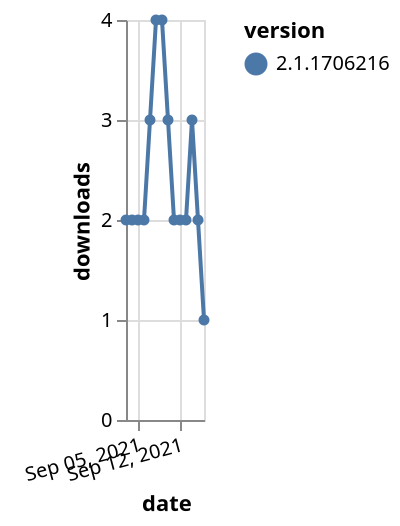 {"$schema": "https://vega.github.io/schema/vega-lite/v5.json", "description": "A simple bar chart with embedded data.", "data": {"values": [{"date": "2021-09-03", "total": 2691, "delta": 2, "version": "2.1.1706216"}, {"date": "2021-09-04", "total": 2693, "delta": 2, "version": "2.1.1706216"}, {"date": "2021-09-05", "total": 2695, "delta": 2, "version": "2.1.1706216"}, {"date": "2021-09-06", "total": 2697, "delta": 2, "version": "2.1.1706216"}, {"date": "2021-09-07", "total": 2700, "delta": 3, "version": "2.1.1706216"}, {"date": "2021-09-08", "total": 2704, "delta": 4, "version": "2.1.1706216"}, {"date": "2021-09-09", "total": 2708, "delta": 4, "version": "2.1.1706216"}, {"date": "2021-09-10", "total": 2711, "delta": 3, "version": "2.1.1706216"}, {"date": "2021-09-11", "total": 2713, "delta": 2, "version": "2.1.1706216"}, {"date": "2021-09-12", "total": 2715, "delta": 2, "version": "2.1.1706216"}, {"date": "2021-09-13", "total": 2717, "delta": 2, "version": "2.1.1706216"}, {"date": "2021-09-14", "total": 2720, "delta": 3, "version": "2.1.1706216"}, {"date": "2021-09-15", "total": 2722, "delta": 2, "version": "2.1.1706216"}, {"date": "2021-09-16", "total": 2723, "delta": 1, "version": "2.1.1706216"}]}, "width": "container", "mark": {"type": "line", "point": {"filled": true}}, "encoding": {"x": {"field": "date", "type": "temporal", "timeUnit": "yearmonthdate", "title": "date", "axis": {"labelAngle": -15}}, "y": {"field": "delta", "type": "quantitative", "title": "downloads"}, "color": {"field": "version", "type": "nominal"}, "tooltip": {"field": "delta"}}}
